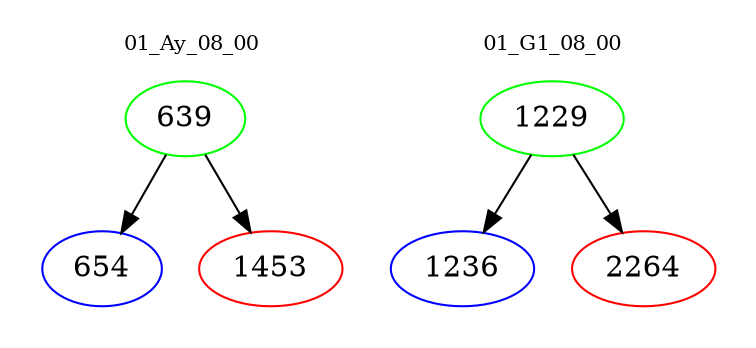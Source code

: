 digraph{
subgraph cluster_0 {
color = white
label = "01_Ay_08_00";
fontsize=10;
T0_639 [label="639", color="green"]
T0_639 -> T0_654 [color="black"]
T0_654 [label="654", color="blue"]
T0_639 -> T0_1453 [color="black"]
T0_1453 [label="1453", color="red"]
}
subgraph cluster_1 {
color = white
label = "01_G1_08_00";
fontsize=10;
T1_1229 [label="1229", color="green"]
T1_1229 -> T1_1236 [color="black"]
T1_1236 [label="1236", color="blue"]
T1_1229 -> T1_2264 [color="black"]
T1_2264 [label="2264", color="red"]
}
}

